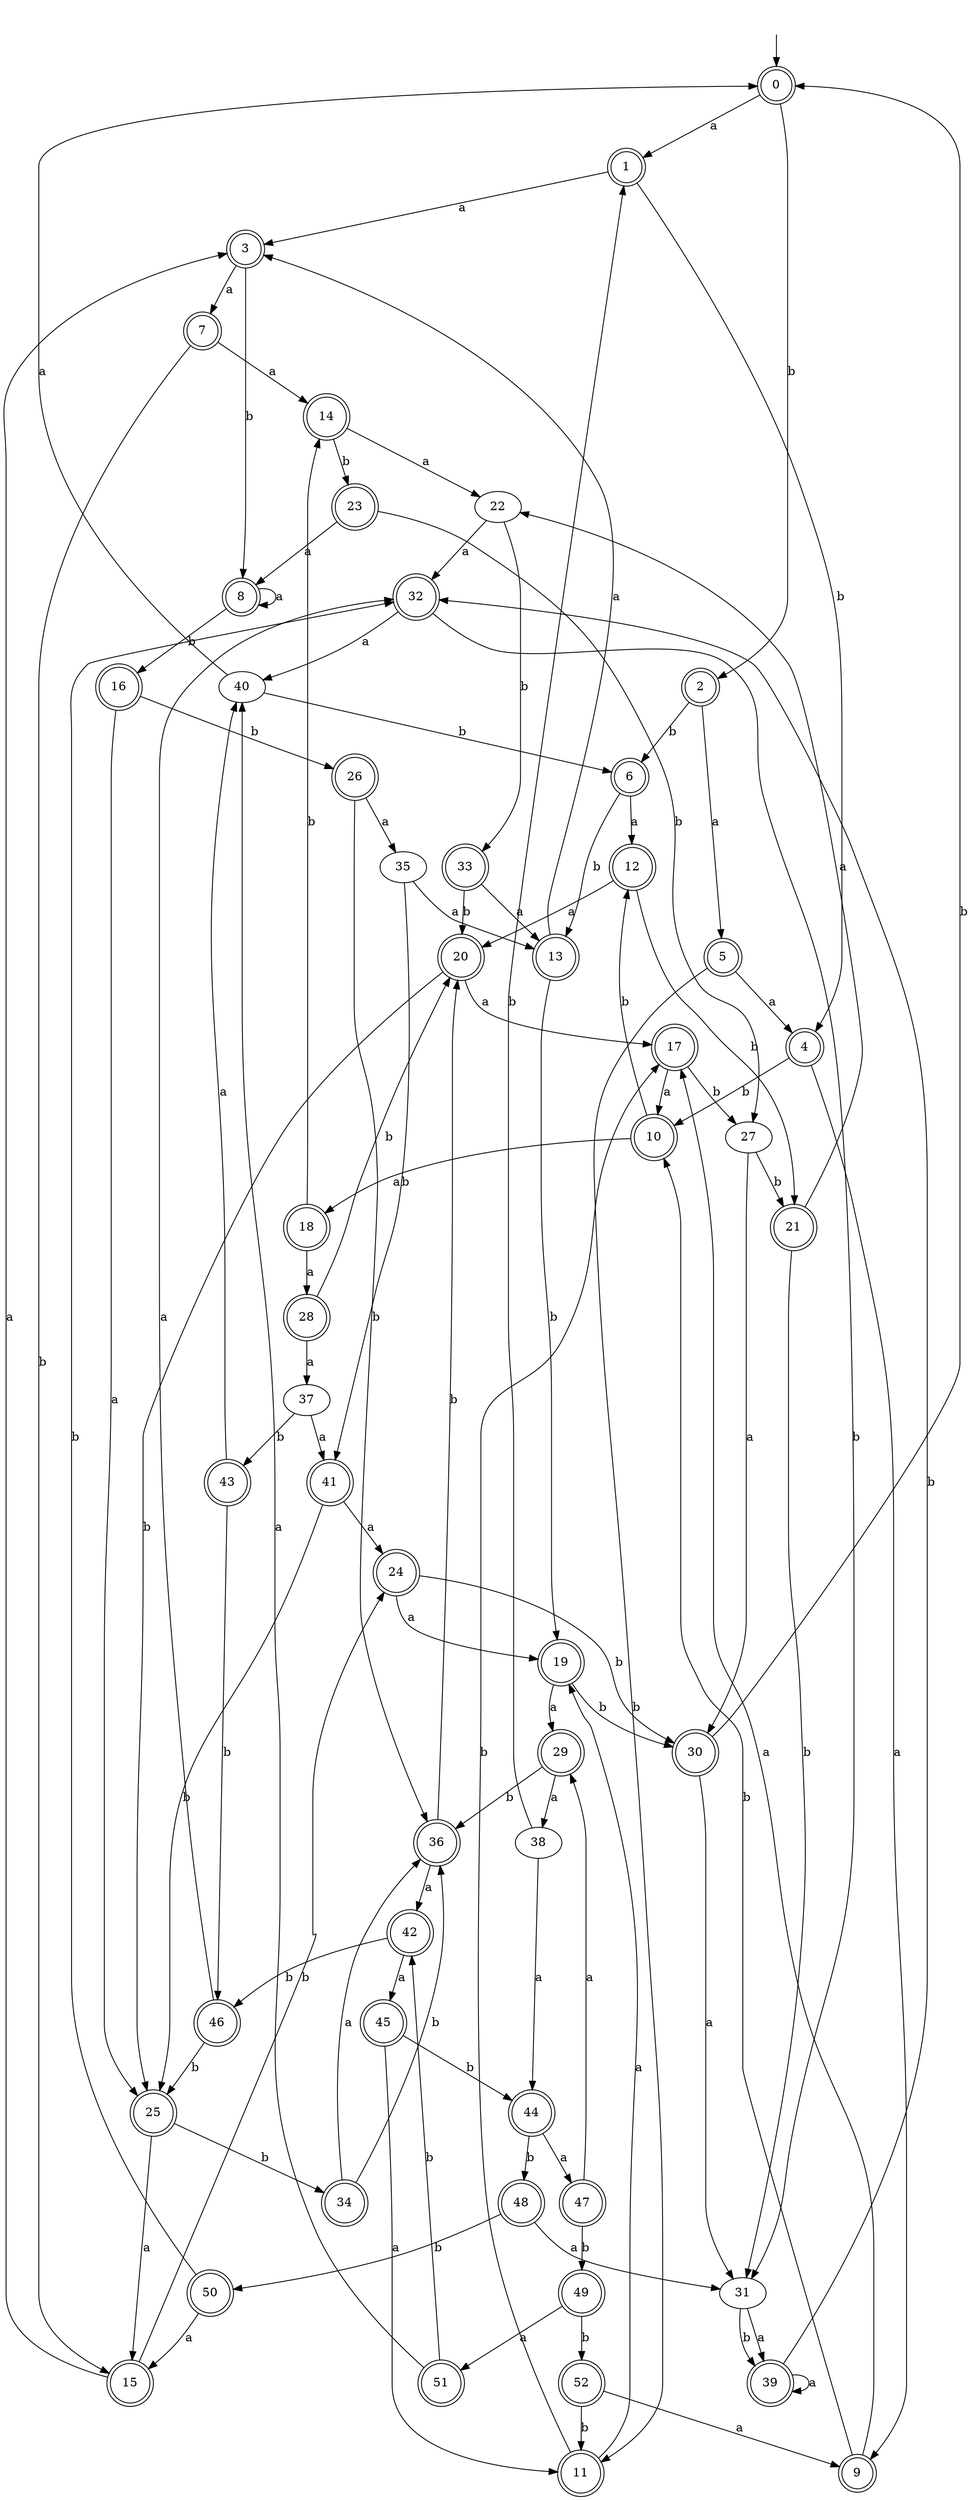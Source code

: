 digraph RandomDFA {
  __start0 [label="", shape=none];
  __start0 -> 0 [label=""];
  0 [shape=circle] [shape=doublecircle]
  0 -> 1 [label="a"]
  0 -> 2 [label="b"]
  1 [shape=doublecircle]
  1 -> 3 [label="a"]
  1 -> 4 [label="b"]
  2 [shape=doublecircle]
  2 -> 5 [label="a"]
  2 -> 6 [label="b"]
  3 [shape=doublecircle]
  3 -> 7 [label="a"]
  3 -> 8 [label="b"]
  4 [shape=doublecircle]
  4 -> 9 [label="a"]
  4 -> 10 [label="b"]
  5 [shape=doublecircle]
  5 -> 4 [label="a"]
  5 -> 11 [label="b"]
  6 [shape=doublecircle]
  6 -> 12 [label="a"]
  6 -> 13 [label="b"]
  7 [shape=doublecircle]
  7 -> 14 [label="a"]
  7 -> 15 [label="b"]
  8 [shape=doublecircle]
  8 -> 8 [label="a"]
  8 -> 16 [label="b"]
  9 [shape=doublecircle]
  9 -> 17 [label="a"]
  9 -> 10 [label="b"]
  10 [shape=doublecircle]
  10 -> 18 [label="a"]
  10 -> 12 [label="b"]
  11 [shape=doublecircle]
  11 -> 19 [label="a"]
  11 -> 17 [label="b"]
  12 [shape=doublecircle]
  12 -> 20 [label="a"]
  12 -> 21 [label="b"]
  13 [shape=doublecircle]
  13 -> 3 [label="a"]
  13 -> 19 [label="b"]
  14 [shape=doublecircle]
  14 -> 22 [label="a"]
  14 -> 23 [label="b"]
  15 [shape=doublecircle]
  15 -> 3 [label="a"]
  15 -> 24 [label="b"]
  16 [shape=doublecircle]
  16 -> 25 [label="a"]
  16 -> 26 [label="b"]
  17 [shape=doublecircle]
  17 -> 10 [label="a"]
  17 -> 27 [label="b"]
  18 [shape=doublecircle]
  18 -> 28 [label="a"]
  18 -> 14 [label="b"]
  19 [shape=doublecircle]
  19 -> 29 [label="a"]
  19 -> 30 [label="b"]
  20 [shape=doublecircle]
  20 -> 17 [label="a"]
  20 -> 25 [label="b"]
  21 [shape=doublecircle]
  21 -> 22 [label="a"]
  21 -> 31 [label="b"]
  22
  22 -> 32 [label="a"]
  22 -> 33 [label="b"]
  23 [shape=doublecircle]
  23 -> 8 [label="a"]
  23 -> 27 [label="b"]
  24 [shape=doublecircle]
  24 -> 19 [label="a"]
  24 -> 30 [label="b"]
  25 [shape=doublecircle]
  25 -> 15 [label="a"]
  25 -> 34 [label="b"]
  26 [shape=doublecircle]
  26 -> 35 [label="a"]
  26 -> 36 [label="b"]
  27
  27 -> 30 [label="a"]
  27 -> 21 [label="b"]
  28 [shape=doublecircle]
  28 -> 37 [label="a"]
  28 -> 20 [label="b"]
  29 [shape=doublecircle]
  29 -> 38 [label="a"]
  29 -> 36 [label="b"]
  30 [shape=doublecircle]
  30 -> 31 [label="a"]
  30 -> 0 [label="b"]
  31
  31 -> 39 [label="a"]
  31 -> 39 [label="b"]
  32 [shape=doublecircle]
  32 -> 40 [label="a"]
  32 -> 31 [label="b"]
  33 [shape=doublecircle]
  33 -> 13 [label="a"]
  33 -> 20 [label="b"]
  34 [shape=doublecircle]
  34 -> 36 [label="a"]
  34 -> 36 [label="b"]
  35
  35 -> 13 [label="a"]
  35 -> 41 [label="b"]
  36 [shape=doublecircle]
  36 -> 42 [label="a"]
  36 -> 20 [label="b"]
  37
  37 -> 41 [label="a"]
  37 -> 43 [label="b"]
  38
  38 -> 44 [label="a"]
  38 -> 1 [label="b"]
  39 [shape=doublecircle]
  39 -> 39 [label="a"]
  39 -> 32 [label="b"]
  40
  40 -> 0 [label="a"]
  40 -> 6 [label="b"]
  41 [shape=doublecircle]
  41 -> 24 [label="a"]
  41 -> 25 [label="b"]
  42 [shape=doublecircle]
  42 -> 45 [label="a"]
  42 -> 46 [label="b"]
  43 [shape=doublecircle]
  43 -> 40 [label="a"]
  43 -> 46 [label="b"]
  44 [shape=doublecircle]
  44 -> 47 [label="a"]
  44 -> 48 [label="b"]
  45 [shape=doublecircle]
  45 -> 11 [label="a"]
  45 -> 44 [label="b"]
  46 [shape=doublecircle]
  46 -> 32 [label="a"]
  46 -> 25 [label="b"]
  47 [shape=doublecircle]
  47 -> 29 [label="a"]
  47 -> 49 [label="b"]
  48 [shape=doublecircle]
  48 -> 31 [label="a"]
  48 -> 50 [label="b"]
  49 [shape=doublecircle]
  49 -> 51 [label="a"]
  49 -> 52 [label="b"]
  50 [shape=doublecircle]
  50 -> 15 [label="a"]
  50 -> 32 [label="b"]
  51 [shape=doublecircle]
  51 -> 40 [label="a"]
  51 -> 42 [label="b"]
  52 [shape=doublecircle]
  52 -> 9 [label="a"]
  52 -> 11 [label="b"]
}
